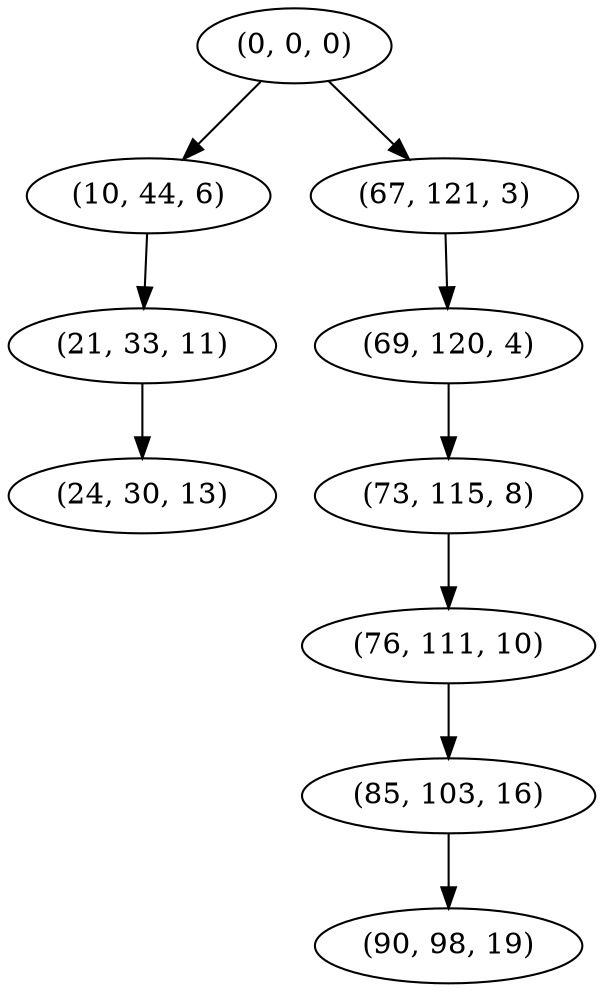 digraph tree {
    "(0, 0, 0)";
    "(10, 44, 6)";
    "(21, 33, 11)";
    "(24, 30, 13)";
    "(67, 121, 3)";
    "(69, 120, 4)";
    "(73, 115, 8)";
    "(76, 111, 10)";
    "(85, 103, 16)";
    "(90, 98, 19)";
    "(0, 0, 0)" -> "(10, 44, 6)";
    "(0, 0, 0)" -> "(67, 121, 3)";
    "(10, 44, 6)" -> "(21, 33, 11)";
    "(21, 33, 11)" -> "(24, 30, 13)";
    "(67, 121, 3)" -> "(69, 120, 4)";
    "(69, 120, 4)" -> "(73, 115, 8)";
    "(73, 115, 8)" -> "(76, 111, 10)";
    "(76, 111, 10)" -> "(85, 103, 16)";
    "(85, 103, 16)" -> "(90, 98, 19)";
}
